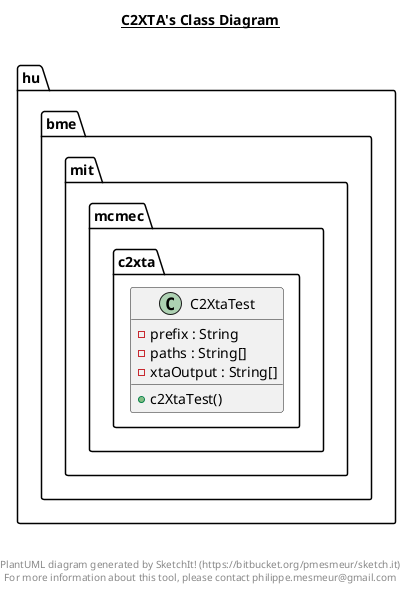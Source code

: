 @startuml

title __C2XTA's Class Diagram__\n

  package hu.bme.mit.mcmec.c2xta {
    class C2XtaTest {
        - prefix : String
        - paths : String[]
        - xtaOutput : String[]
        + c2XtaTest()
    }
  }
  



right footer


PlantUML diagram generated by SketchIt! (https://bitbucket.org/pmesmeur/sketch.it)
For more information about this tool, please contact philippe.mesmeur@gmail.com
endfooter

@enduml
